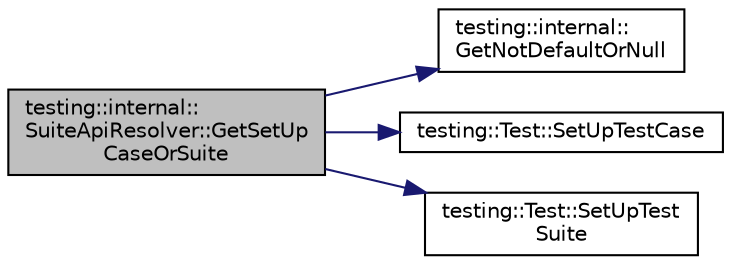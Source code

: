 digraph "testing::internal::SuiteApiResolver::GetSetUpCaseOrSuite"
{
 // LATEX_PDF_SIZE
  bgcolor="transparent";
  edge [fontname="Helvetica",fontsize="10",labelfontname="Helvetica",labelfontsize="10"];
  node [fontname="Helvetica",fontsize="10",shape=record];
  rankdir="LR";
  Node1 [label="testing::internal::\lSuiteApiResolver::GetSetUp\lCaseOrSuite",height=0.2,width=0.4,color="black", fillcolor="grey75", style="filled", fontcolor="black",tooltip=" "];
  Node1 -> Node2 [color="midnightblue",fontsize="10",style="solid",fontname="Helvetica"];
  Node2 [label="testing::internal::\lGetNotDefaultOrNull",height=0.2,width=0.4,color="black",URL="$namespacetesting_1_1internal.html#a9579a78c229ea302caded45d65f77336",tooltip=" "];
  Node1 -> Node3 [color="midnightblue",fontsize="10",style="solid",fontname="Helvetica"];
  Node3 [label="testing::Test::SetUpTestCase",height=0.2,width=0.4,color="black",URL="$classtesting_1_1Test.html#a5ccbac42fee8c5b00b0bfe89b6c49d79",tooltip=" "];
  Node1 -> Node4 [color="midnightblue",fontsize="10",style="solid",fontname="Helvetica"];
  Node4 [label="testing::Test::SetUpTest\lSuite",height=0.2,width=0.4,color="black",URL="$classtesting_1_1Test.html#ae173b07a0fdd09fc1d417a2bb6cbdd76",tooltip=" "];
}

